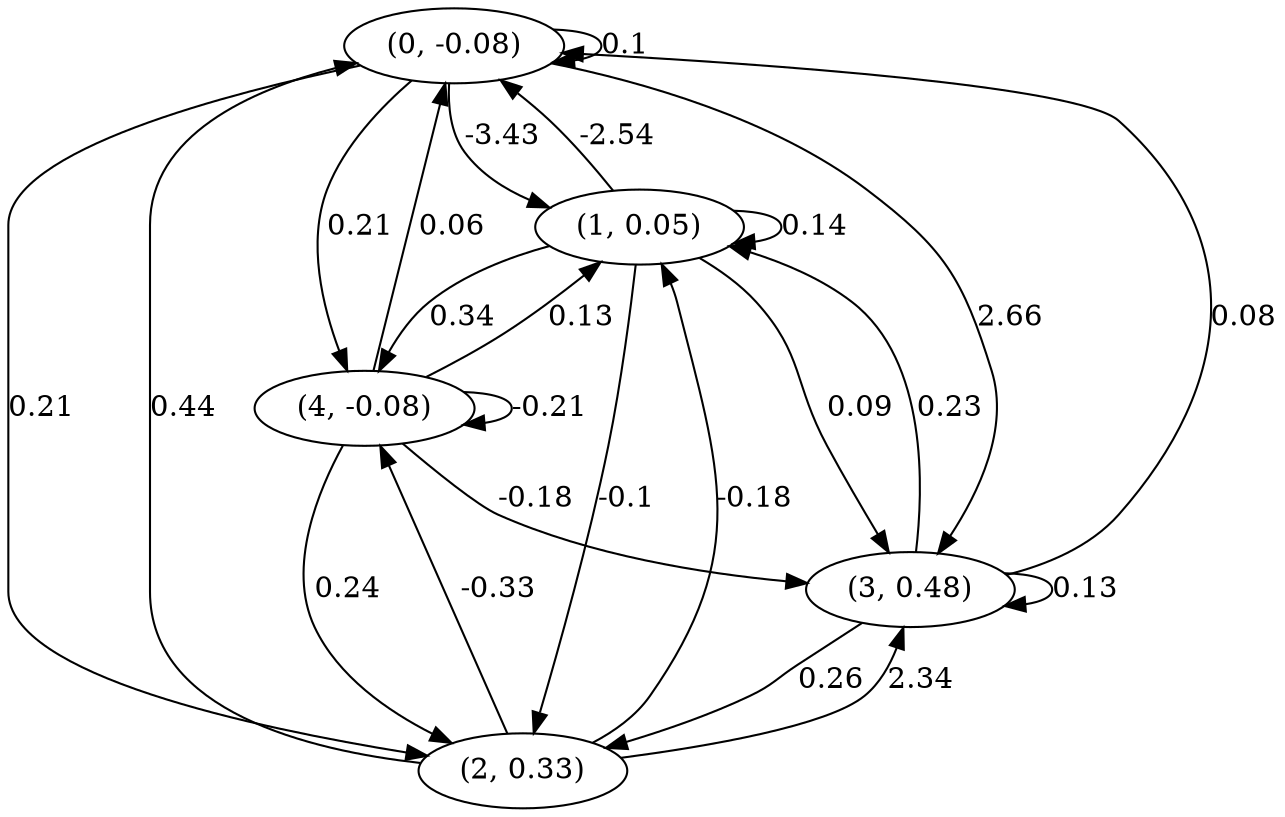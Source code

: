 digraph {
    0 [ label = "(0, -0.08)" ]
    1 [ label = "(1, 0.05)" ]
    2 [ label = "(2, 0.33)" ]
    3 [ label = "(3, 0.48)" ]
    4 [ label = "(4, -0.08)" ]
    0 -> 0 [ label = "0.1" ]
    1 -> 1 [ label = "0.14" ]
    3 -> 3 [ label = "0.13" ]
    4 -> 4 [ label = "-0.21" ]
    1 -> 0 [ label = "-2.54" ]
    2 -> 0 [ label = "0.44" ]
    3 -> 0 [ label = "0.08" ]
    4 -> 0 [ label = "0.06" ]
    0 -> 1 [ label = "-3.43" ]
    2 -> 1 [ label = "-0.18" ]
    3 -> 1 [ label = "0.23" ]
    4 -> 1 [ label = "0.13" ]
    0 -> 2 [ label = "0.21" ]
    1 -> 2 [ label = "-0.1" ]
    3 -> 2 [ label = "0.26" ]
    4 -> 2 [ label = "0.24" ]
    0 -> 3 [ label = "2.66" ]
    1 -> 3 [ label = "0.09" ]
    2 -> 3 [ label = "2.34" ]
    4 -> 3 [ label = "-0.18" ]
    0 -> 4 [ label = "0.21" ]
    1 -> 4 [ label = "0.34" ]
    2 -> 4 [ label = "-0.33" ]
}

